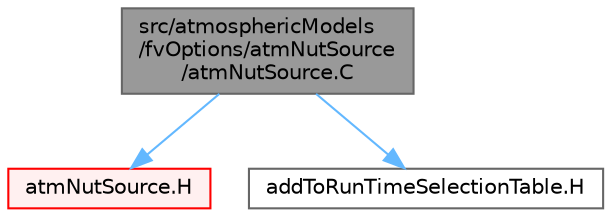 digraph "src/atmosphericModels/fvOptions/atmNutSource/atmNutSource.C"
{
 // LATEX_PDF_SIZE
  bgcolor="transparent";
  edge [fontname=Helvetica,fontsize=10,labelfontname=Helvetica,labelfontsize=10];
  node [fontname=Helvetica,fontsize=10,shape=box,height=0.2,width=0.4];
  Node1 [id="Node000001",label="src/atmosphericModels\l/fvOptions/atmNutSource\l/atmNutSource.C",height=0.2,width=0.4,color="gray40", fillcolor="grey60", style="filled", fontcolor="black",tooltip=" "];
  Node1 -> Node2 [id="edge1_Node000001_Node000002",color="steelblue1",style="solid",tooltip=" "];
  Node2 [id="Node000002",label="atmNutSource.H",height=0.2,width=0.4,color="red", fillcolor="#FFF0F0", style="filled",URL="$atmNutSource_8H.html",tooltip=" "];
  Node1 -> Node441 [id="edge2_Node000001_Node000441",color="steelblue1",style="solid",tooltip=" "];
  Node441 [id="Node000441",label="addToRunTimeSelectionTable.H",height=0.2,width=0.4,color="grey40", fillcolor="white", style="filled",URL="$addToRunTimeSelectionTable_8H.html",tooltip="Macros for easy insertion into run-time selection tables."];
}
